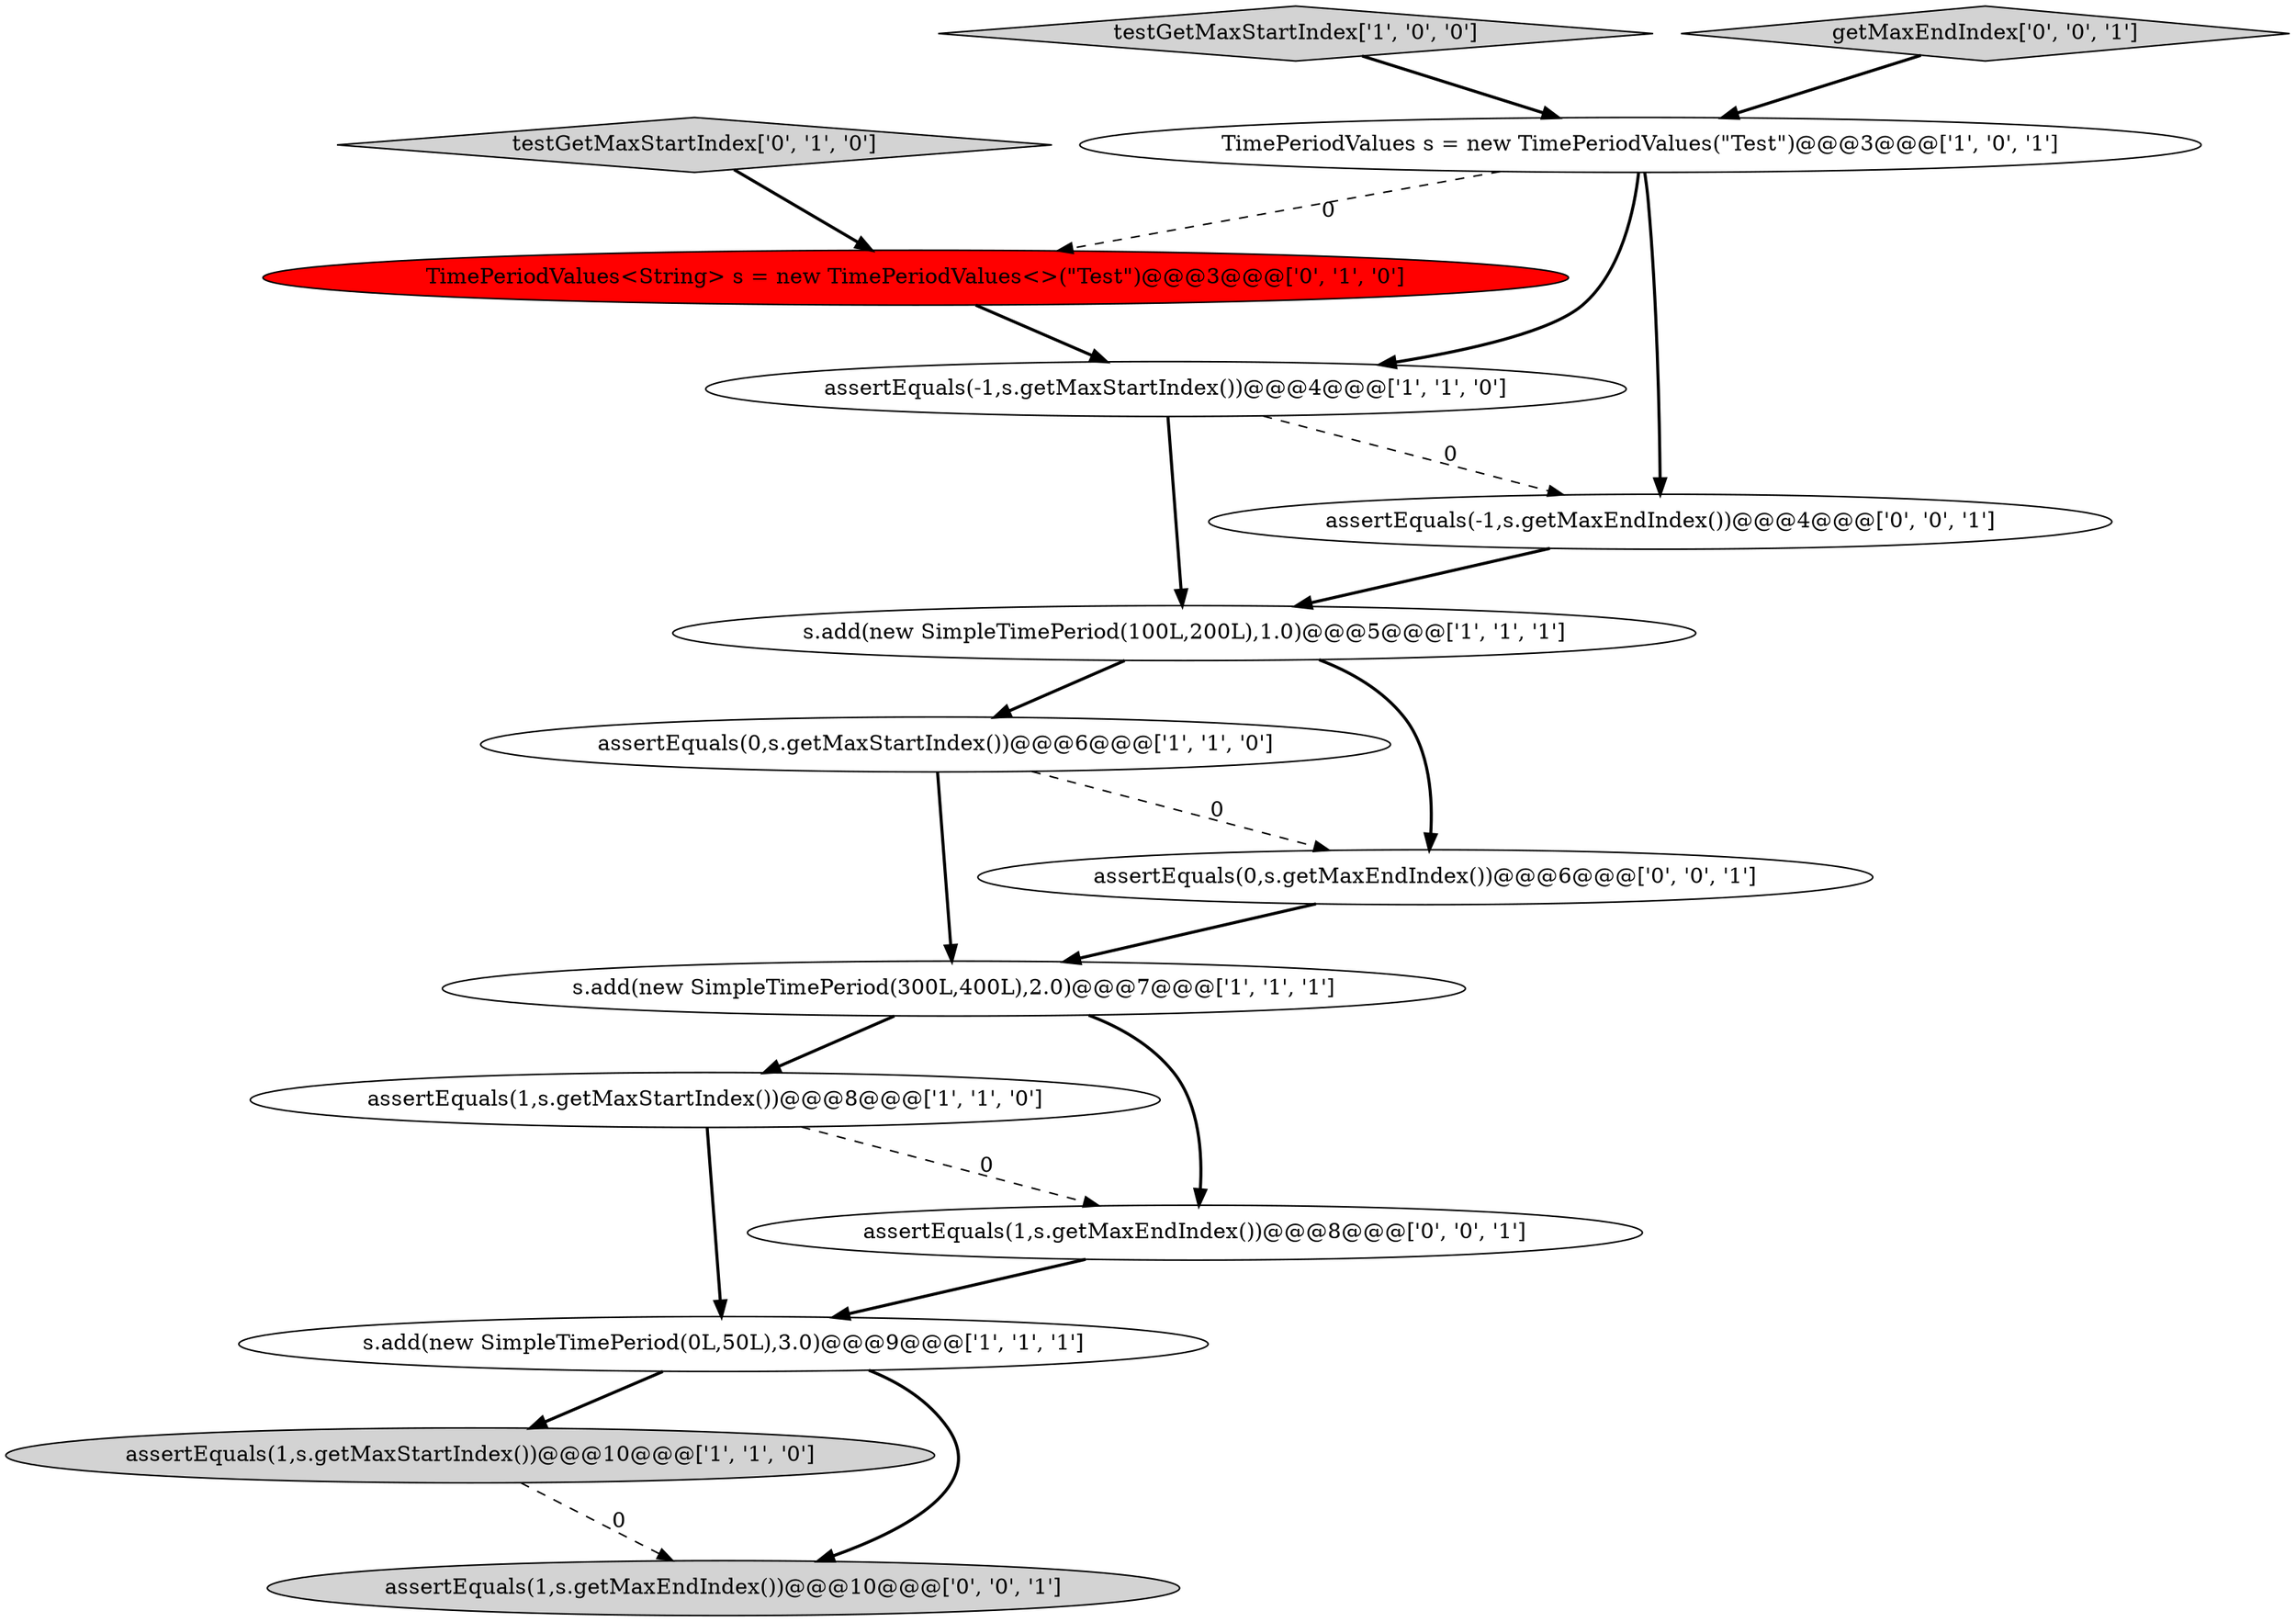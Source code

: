 digraph {
7 [style = filled, label = "s.add(new SimpleTimePeriod(0L,50L),3.0)@@@9@@@['1', '1', '1']", fillcolor = white, shape = ellipse image = "AAA0AAABBB1BBB"];
4 [style = filled, label = "assertEquals(1,s.getMaxStartIndex())@@@8@@@['1', '1', '0']", fillcolor = white, shape = ellipse image = "AAA0AAABBB1BBB"];
5 [style = filled, label = "assertEquals(0,s.getMaxStartIndex())@@@6@@@['1', '1', '0']", fillcolor = white, shape = ellipse image = "AAA0AAABBB1BBB"];
6 [style = filled, label = "testGetMaxStartIndex['1', '0', '0']", fillcolor = lightgray, shape = diamond image = "AAA0AAABBB1BBB"];
2 [style = filled, label = "assertEquals(-1,s.getMaxStartIndex())@@@4@@@['1', '1', '0']", fillcolor = white, shape = ellipse image = "AAA0AAABBB1BBB"];
0 [style = filled, label = "s.add(new SimpleTimePeriod(100L,200L),1.0)@@@5@@@['1', '1', '1']", fillcolor = white, shape = ellipse image = "AAA0AAABBB1BBB"];
3 [style = filled, label = "assertEquals(1,s.getMaxStartIndex())@@@10@@@['1', '1', '0']", fillcolor = lightgray, shape = ellipse image = "AAA0AAABBB1BBB"];
8 [style = filled, label = "TimePeriodValues s = new TimePeriodValues(\"Test\")@@@3@@@['1', '0', '1']", fillcolor = white, shape = ellipse image = "AAA0AAABBB1BBB"];
13 [style = filled, label = "getMaxEndIndex['0', '0', '1']", fillcolor = lightgray, shape = diamond image = "AAA0AAABBB3BBB"];
14 [style = filled, label = "assertEquals(1,s.getMaxEndIndex())@@@10@@@['0', '0', '1']", fillcolor = lightgray, shape = ellipse image = "AAA0AAABBB3BBB"];
15 [style = filled, label = "assertEquals(0,s.getMaxEndIndex())@@@6@@@['0', '0', '1']", fillcolor = white, shape = ellipse image = "AAA0AAABBB3BBB"];
9 [style = filled, label = "testGetMaxStartIndex['0', '1', '0']", fillcolor = lightgray, shape = diamond image = "AAA0AAABBB2BBB"];
1 [style = filled, label = "s.add(new SimpleTimePeriod(300L,400L),2.0)@@@7@@@['1', '1', '1']", fillcolor = white, shape = ellipse image = "AAA0AAABBB1BBB"];
12 [style = filled, label = "assertEquals(1,s.getMaxEndIndex())@@@8@@@['0', '0', '1']", fillcolor = white, shape = ellipse image = "AAA0AAABBB3BBB"];
10 [style = filled, label = "TimePeriodValues<String> s = new TimePeriodValues<>(\"Test\")@@@3@@@['0', '1', '0']", fillcolor = red, shape = ellipse image = "AAA1AAABBB2BBB"];
11 [style = filled, label = "assertEquals(-1,s.getMaxEndIndex())@@@4@@@['0', '0', '1']", fillcolor = white, shape = ellipse image = "AAA0AAABBB3BBB"];
1->4 [style = bold, label=""];
8->10 [style = dashed, label="0"];
9->10 [style = bold, label=""];
12->7 [style = bold, label=""];
7->3 [style = bold, label=""];
0->15 [style = bold, label=""];
4->7 [style = bold, label=""];
4->12 [style = dashed, label="0"];
7->14 [style = bold, label=""];
5->1 [style = bold, label=""];
2->0 [style = bold, label=""];
11->0 [style = bold, label=""];
8->2 [style = bold, label=""];
6->8 [style = bold, label=""];
1->12 [style = bold, label=""];
2->11 [style = dashed, label="0"];
10->2 [style = bold, label=""];
13->8 [style = bold, label=""];
3->14 [style = dashed, label="0"];
5->15 [style = dashed, label="0"];
8->11 [style = bold, label=""];
0->5 [style = bold, label=""];
15->1 [style = bold, label=""];
}
